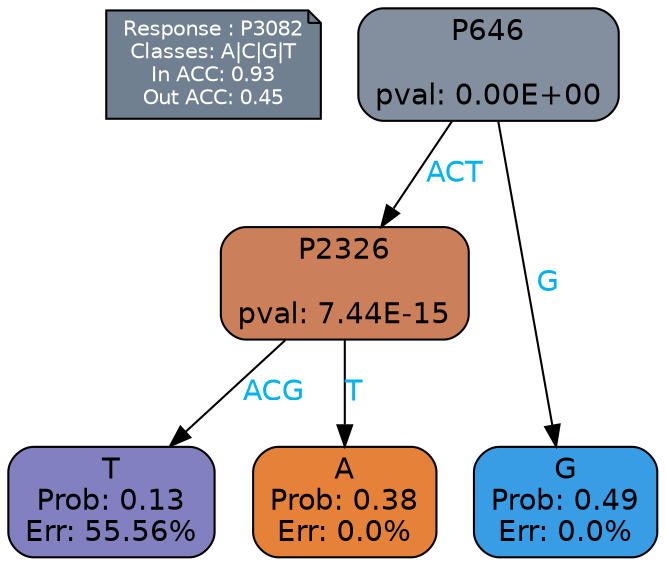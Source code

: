 digraph Tree {
node [shape=box, style="filled, rounded", color="black", fontname=helvetica] ;
graph [ranksep=equally, splines=polylines, bgcolor=transparent, dpi=600] ;
edge [fontname=helvetica] ;
LEGEND [label="Response : P3082
Classes: A|C|G|T
In ACC: 0.93
Out ACC: 0.45
",shape=note,align=left,style=filled,fillcolor="slategray",fontcolor="white",fontsize=10];1 [label="P646

pval: 0.00E+00", fillcolor="#838e9e"] ;
2 [label="P2326

pval: 7.44E-15", fillcolor="#cc805a"] ;
3 [label="T
Prob: 0.13
Err: 55.56%", fillcolor="#8280be"] ;
4 [label="A
Prob: 0.38
Err: 0.0%", fillcolor="#e58139"] ;
5 [label="G
Prob: 0.49
Err: 0.0%", fillcolor="#399de5"] ;
1 -> 2 [label="ACT",fontcolor=deepskyblue2] ;
1 -> 5 [label="G",fontcolor=deepskyblue2] ;
2 -> 3 [label="ACG",fontcolor=deepskyblue2] ;
2 -> 4 [label="T",fontcolor=deepskyblue2] ;
{rank = same; 3;4;5;}{rank = same; LEGEND;1;}}